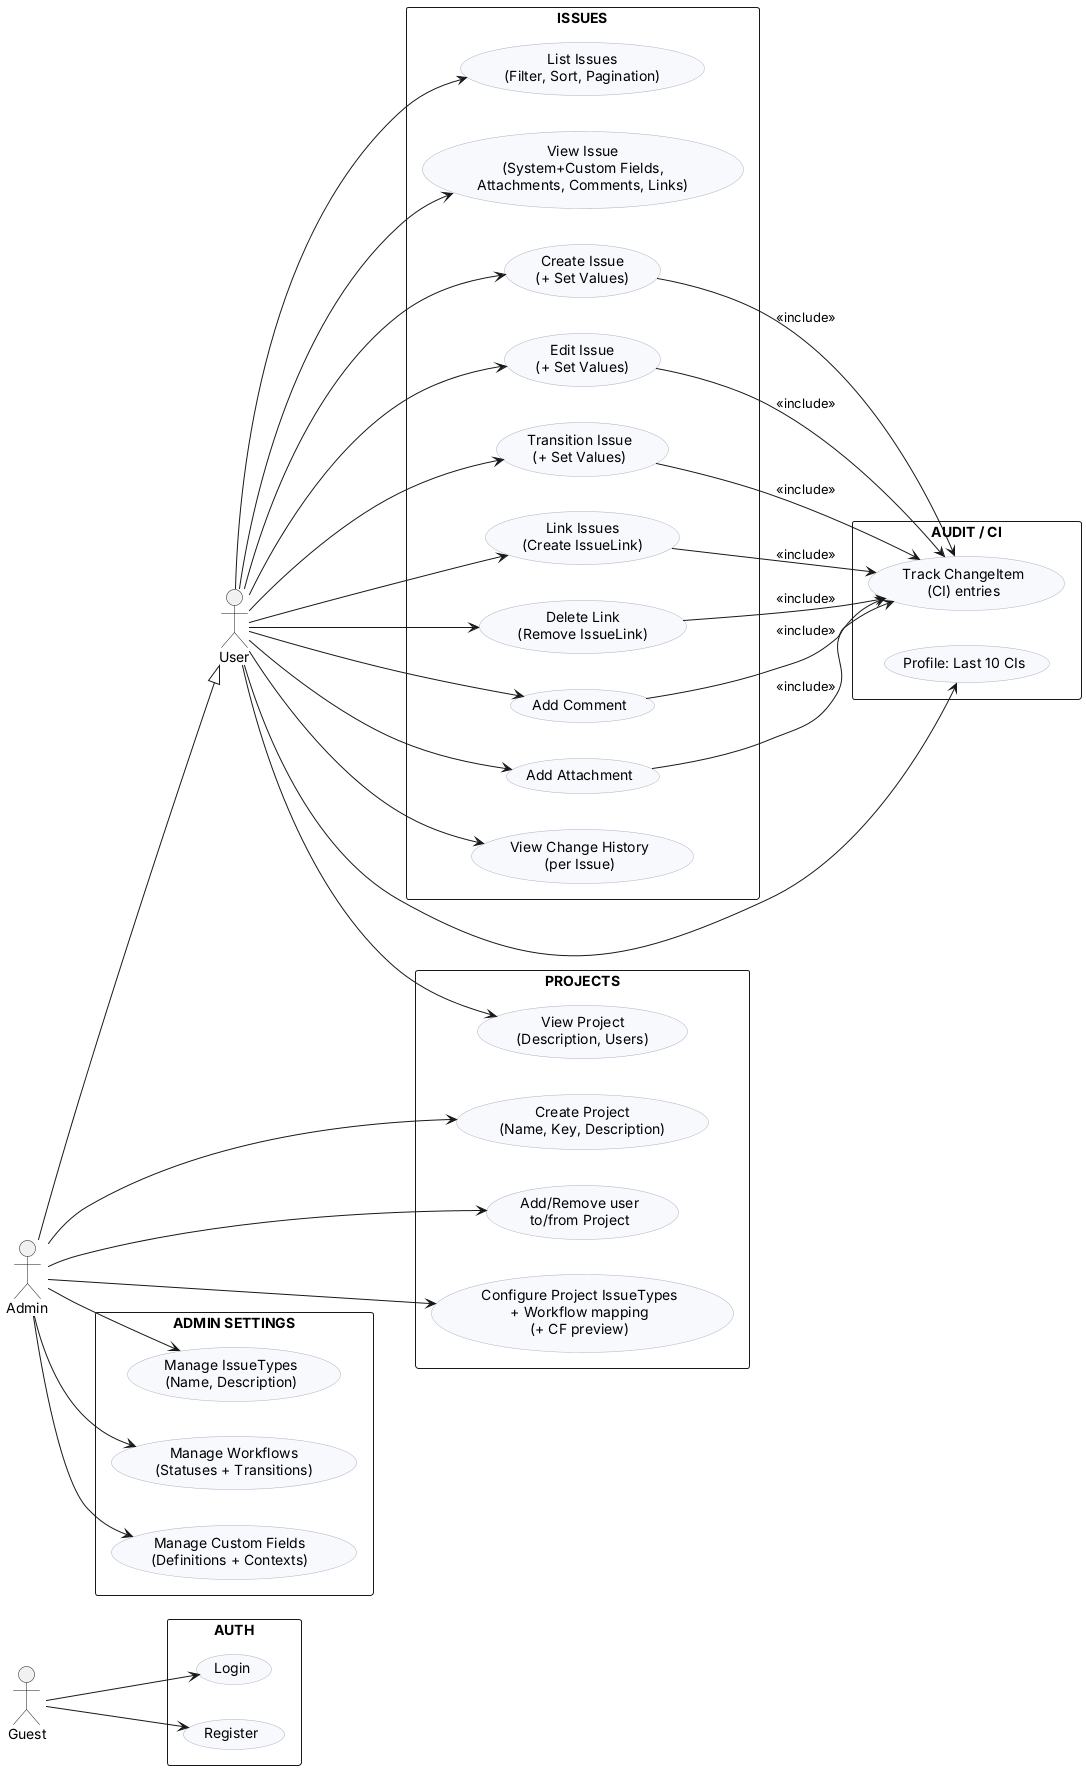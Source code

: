@startuml
left to right direction
skinparam defaultFontName "Inter"
skinparam PackageStyle rectangle
skinparam usecase {
  BackgroundColor #f7f9fc
  BorderColor #aab3c5
}

actor "Guest" as G
actor "User"  as U
actor "Admin" as A

' Admin örökli a User-t (mindent tud, amit a User)
A --|> U

rectangle "AUTH" as AUTH {
  usecase "Login" as UC_LOGIN
  usecase "Register" as UC_REGISTER
}

rectangle "PROJECTS" as PROJ {
  usecase "View Project\n(Description, Users)" as UC_PROJ_VIEW
  ' Admin-only use-cases:
  usecase "Create Project\n(Name, Key, Description)" as UC_PROJ_CREATE
  usecase "Add/Remove user\nto/from Project" as UC_PROJ_MEMBERS
  usecase "Configure Project IssueTypes\n+ Workflow mapping\n(+ CF preview)" as UC_PROJ_CFG
}

rectangle "ISSUES" as ISS {
  usecase "List Issues\n(Filter, Sort, Pagination)" as UC_ISS_LIST
  usecase "View Issue\n(System+Custom Fields,\nAttachments, Comments, Links)" as UC_ISS_VIEW
  usecase "Create Issue\n(+ Set Values)" as UC_ISS_CREATE
  usecase "Edit Issue\n(+ Set Values)" as UC_ISS_EDIT
  usecase "Transition Issue\n(+ Set Values)" as UC_ISS_TRANS
  usecase "Link Issues\n(Create IssueLink)" as UC_ISS_LINK_CREATE
  usecase "Delete Link\n(Remove IssueLink)" as UC_ISS_LINK_DELETE
  usecase "Add Comment" as UC_ISS_COMMENT
  usecase "Add Attachment" as UC_ISS_ATTACH
  usecase "View Change History\n(per Issue)" as UC_ISS_HISTORY
}

rectangle "ADMIN SETTINGS" as ADM {
  usecase "Manage IssueTypes\n(Name, Description)" as UC_IT_MGMT
  usecase "Manage Workflows\n(Statuses + Transitions)" as UC_WF_MGMT
  usecase "Manage Custom Fields\n(Definitions + Contexts)" as UC_CF_MGMT
}

rectangle "AUDIT / CI" as AUD {
  usecase "Track ChangeItem\n(CI) entries" as UC_CI
  usecase "Profile: Last 10 CIs" as UC_PROFILE_CI
}

' Guest jogok
G --> UC_LOGIN
G --> UC_REGISTER

' User jogok
U --> UC_PROJ_VIEW
U --> UC_ISS_LIST
U --> UC_ISS_VIEW
U --> UC_ISS_CREATE
U --> UC_ISS_EDIT
U --> UC_ISS_TRANS
U --> UC_ISS_LINK_CREATE
U --> UC_ISS_LINK_DELETE
U --> UC_ISS_COMMENT
U --> UC_ISS_ATTACH
U --> UC_ISS_HISTORY
U --> UC_PROFILE_CI

' Admin-only (Usertől örökölt use-case-eket nem kell újrakötni)
A --> UC_PROJ_CREATE
A --> UC_PROJ_MEMBERS
A --> UC_PROJ_CFG
A --> UC_IT_MGMT
A --> UC_WF_MGMT
A --> UC_CF_MGMT

' CI include-k
UC_ISS_CREATE --> UC_CI : <<include>>
UC_ISS_EDIT   --> UC_CI : <<include>>
UC_ISS_TRANS  --> UC_CI : <<include>>
UC_ISS_LINK_CREATE --> UC_CI : <<include>>
UC_ISS_LINK_DELETE --> UC_CI : <<include>>
UC_ISS_COMMENT --> UC_CI : <<include>>
UC_ISS_ATTACH  --> UC_CI : <<include>>

@enduml